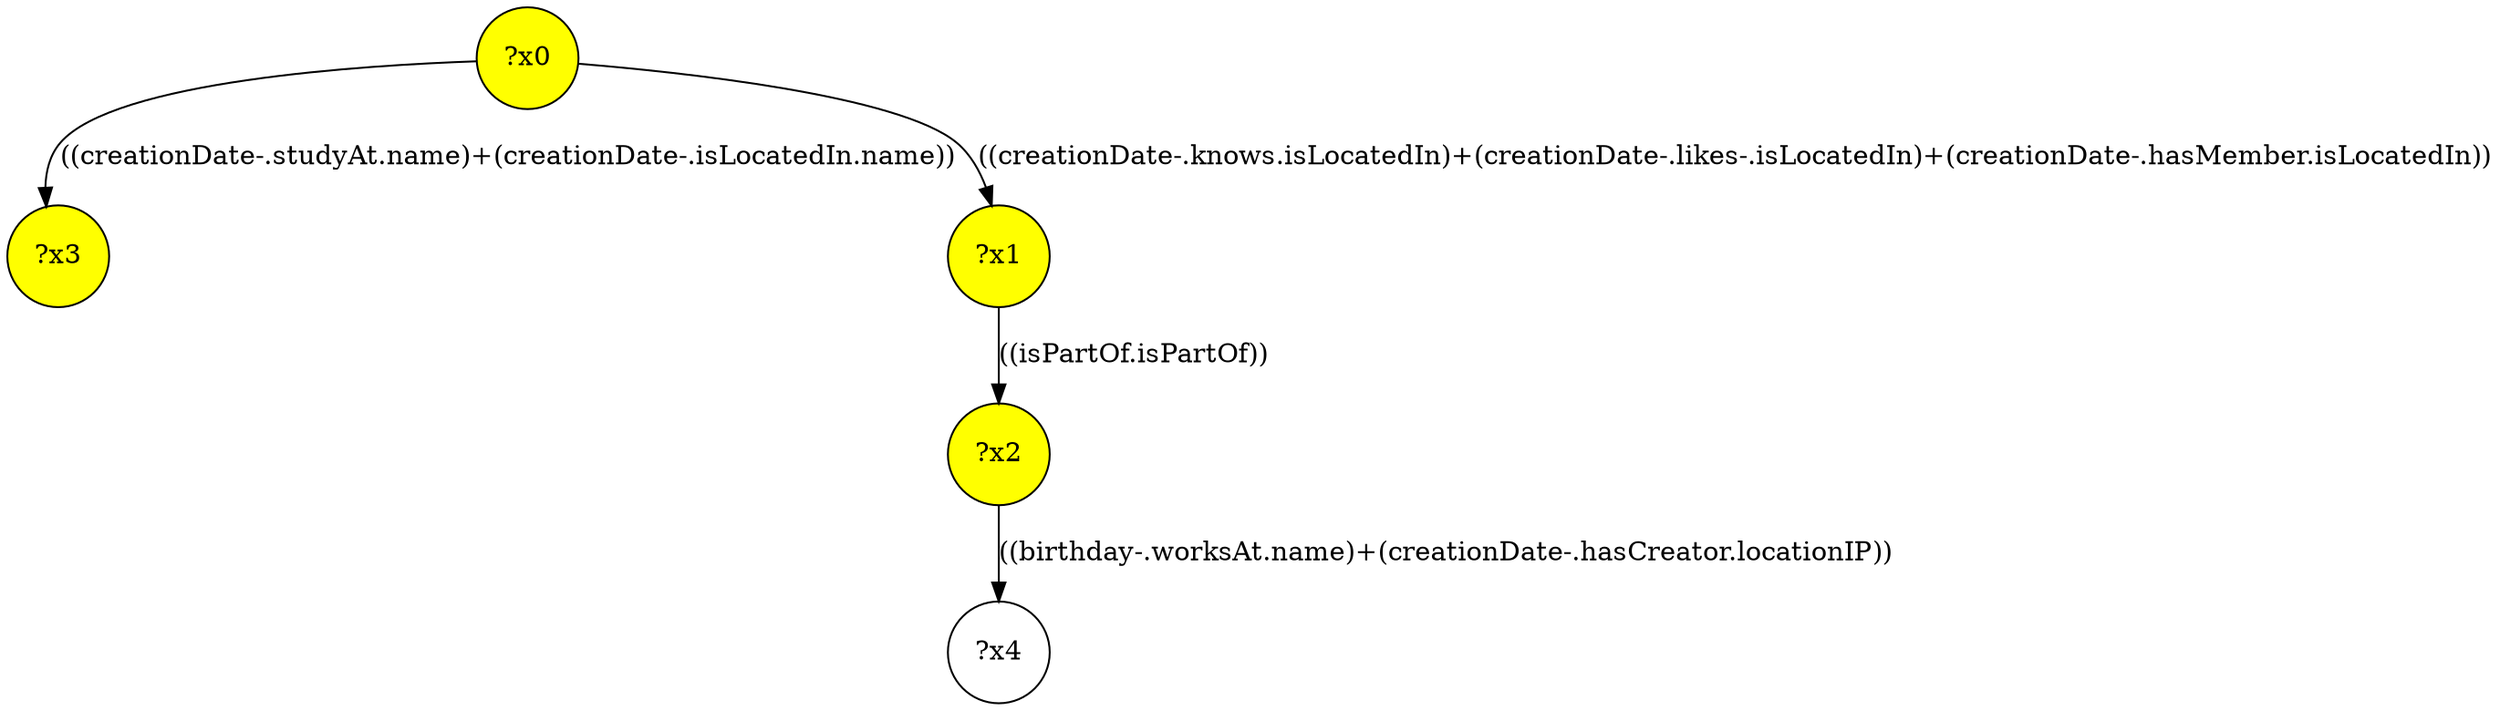 digraph g {
	x2 [fillcolor="yellow", style="filled," shape=circle, label="?x2"];
	x0 [fillcolor="yellow", style="filled," shape=circle, label="?x0"];
	x3 [fillcolor="yellow", style="filled," shape=circle, label="?x3"];
	x1 [fillcolor="yellow", style="filled," shape=circle, label="?x1"];
	x0 -> x1 [label="((creationDate-.knows.isLocatedIn)+(creationDate-.likes-.isLocatedIn)+(creationDate-.hasMember.isLocatedIn))"];
	x1 -> x2 [label="((isPartOf.isPartOf))"];
	x0 -> x3 [label="((creationDate-.studyAt.name)+(creationDate-.isLocatedIn.name))"];
	x4 [shape=circle, label="?x4"];
	x2 -> x4 [label="((birthday-.worksAt.name)+(creationDate-.hasCreator.locationIP))"];
}
